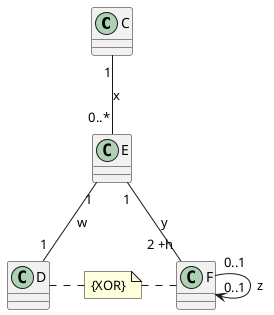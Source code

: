 @startuml 1b

skinparam classAttributeIconSize 0

class C {}
class D {}
class E {}
class F {}

C "1" -- "0..*" E: x

E "1" -- "1" D: w

E "1" -- "2 +h" F: y

F "0..1" --> "0..1" F: z

note "{XOR}" as xor
D . xor
xor . F 


@enduml